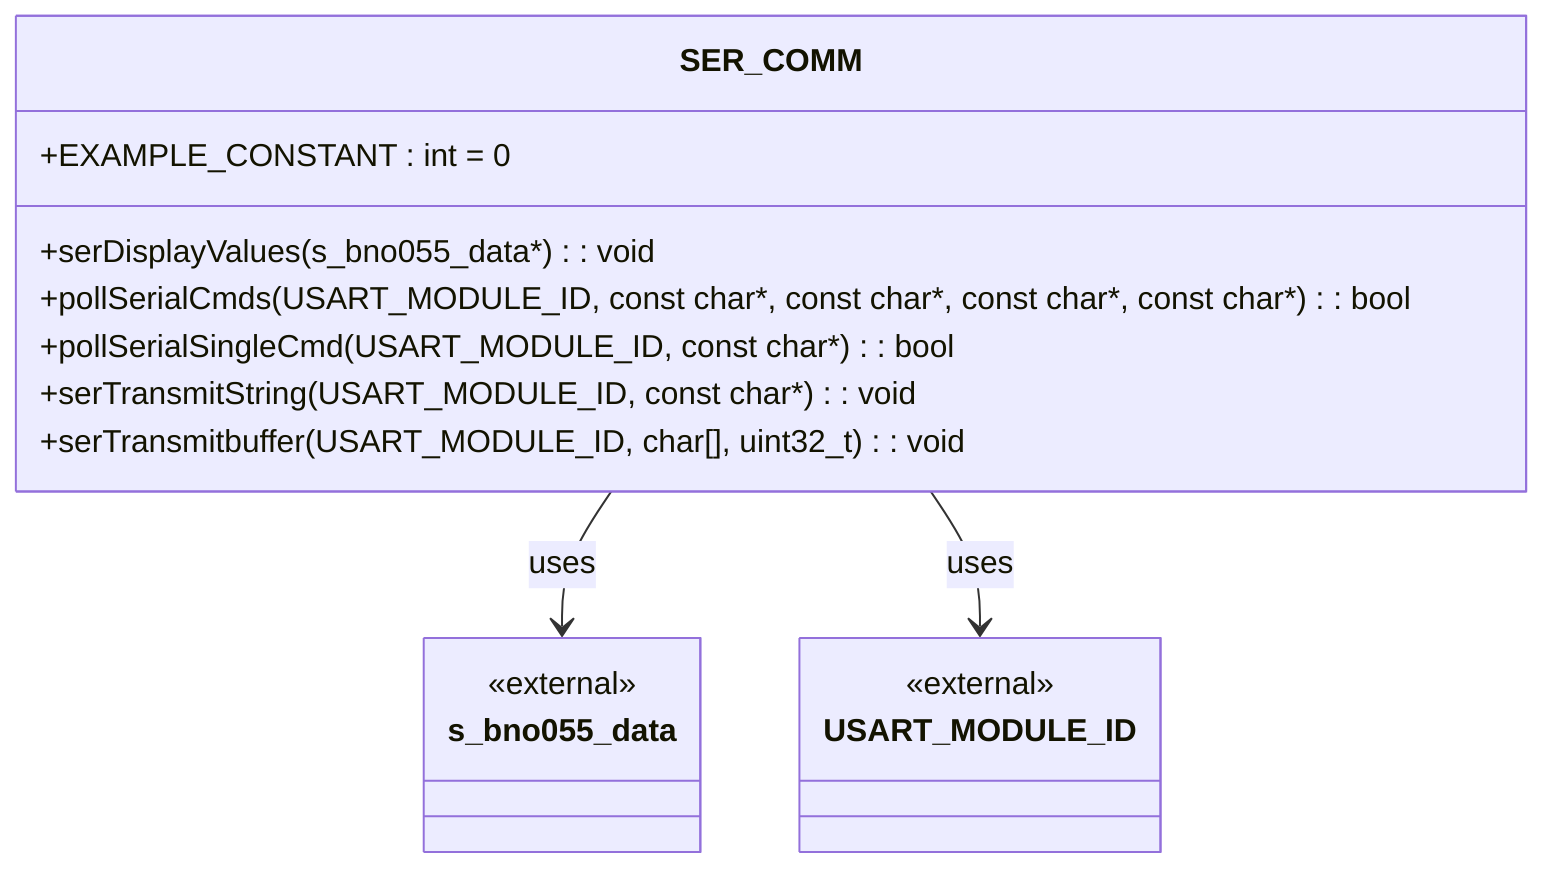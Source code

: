 classDiagram

    class SER_COMM {
        +EXAMPLE_CONSTANT : int = 0
        +serDisplayValues(s_bno055_data*) : void
        +pollSerialCmds(USART_MODULE_ID, const char*, const char*, const char*, const char*) : bool
        +pollSerialSingleCmd(USART_MODULE_ID, const char*) : bool
        +serTransmitString(USART_MODULE_ID, const char*) : void
        +serTransmitbuffer(USART_MODULE_ID, char[], uint32_t) : void
    }
    
    class s_bno055_data {
        <<external>>
    }
    
    class USART_MODULE_ID {
        <<external>>
    }
    
    SER_COMM --> s_bno055_data : uses
    SER_COMM --> USART_MODULE_ID : uses